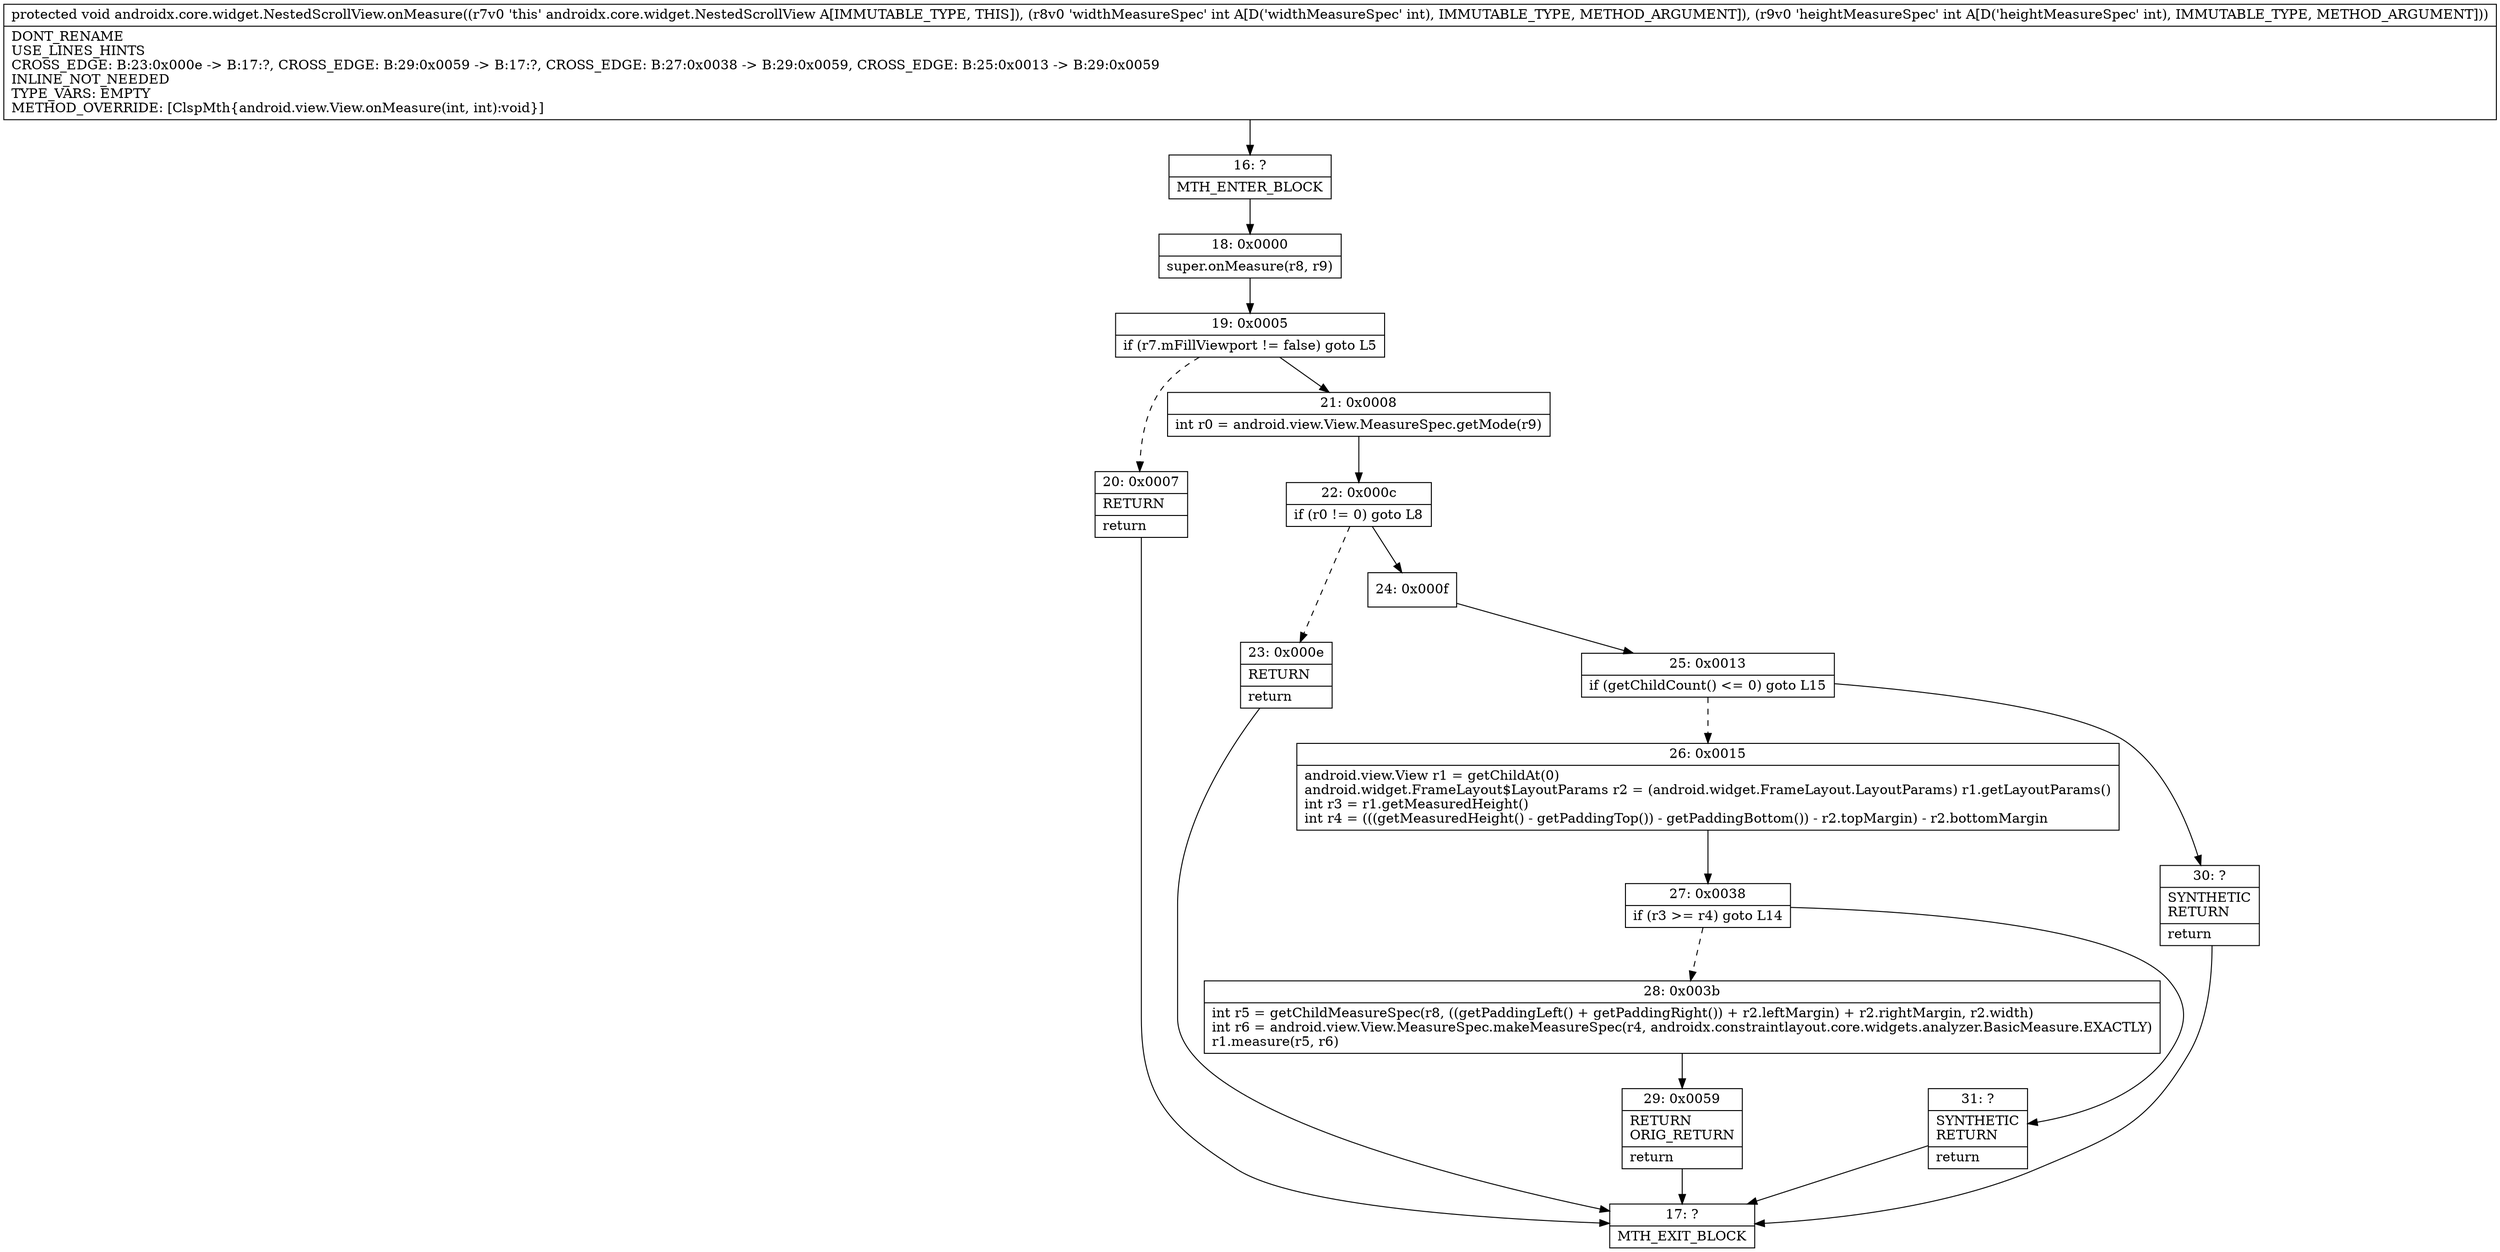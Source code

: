 digraph "CFG forandroidx.core.widget.NestedScrollView.onMeasure(II)V" {
Node_16 [shape=record,label="{16\:\ ?|MTH_ENTER_BLOCK\l}"];
Node_18 [shape=record,label="{18\:\ 0x0000|super.onMeasure(r8, r9)\l}"];
Node_19 [shape=record,label="{19\:\ 0x0005|if (r7.mFillViewport != false) goto L5\l}"];
Node_20 [shape=record,label="{20\:\ 0x0007|RETURN\l|return\l}"];
Node_17 [shape=record,label="{17\:\ ?|MTH_EXIT_BLOCK\l}"];
Node_21 [shape=record,label="{21\:\ 0x0008|int r0 = android.view.View.MeasureSpec.getMode(r9)\l}"];
Node_22 [shape=record,label="{22\:\ 0x000c|if (r0 != 0) goto L8\l}"];
Node_23 [shape=record,label="{23\:\ 0x000e|RETURN\l|return\l}"];
Node_24 [shape=record,label="{24\:\ 0x000f}"];
Node_25 [shape=record,label="{25\:\ 0x0013|if (getChildCount() \<= 0) goto L15\l}"];
Node_26 [shape=record,label="{26\:\ 0x0015|android.view.View r1 = getChildAt(0)\landroid.widget.FrameLayout$LayoutParams r2 = (android.widget.FrameLayout.LayoutParams) r1.getLayoutParams()\lint r3 = r1.getMeasuredHeight()\lint r4 = (((getMeasuredHeight() \- getPaddingTop()) \- getPaddingBottom()) \- r2.topMargin) \- r2.bottomMargin\l}"];
Node_27 [shape=record,label="{27\:\ 0x0038|if (r3 \>= r4) goto L14\l}"];
Node_28 [shape=record,label="{28\:\ 0x003b|int r5 = getChildMeasureSpec(r8, ((getPaddingLeft() + getPaddingRight()) + r2.leftMargin) + r2.rightMargin, r2.width)\lint r6 = android.view.View.MeasureSpec.makeMeasureSpec(r4, androidx.constraintlayout.core.widgets.analyzer.BasicMeasure.EXACTLY)\lr1.measure(r5, r6)\l}"];
Node_29 [shape=record,label="{29\:\ 0x0059|RETURN\lORIG_RETURN\l|return\l}"];
Node_31 [shape=record,label="{31\:\ ?|SYNTHETIC\lRETURN\l|return\l}"];
Node_30 [shape=record,label="{30\:\ ?|SYNTHETIC\lRETURN\l|return\l}"];
MethodNode[shape=record,label="{protected void androidx.core.widget.NestedScrollView.onMeasure((r7v0 'this' androidx.core.widget.NestedScrollView A[IMMUTABLE_TYPE, THIS]), (r8v0 'widthMeasureSpec' int A[D('widthMeasureSpec' int), IMMUTABLE_TYPE, METHOD_ARGUMENT]), (r9v0 'heightMeasureSpec' int A[D('heightMeasureSpec' int), IMMUTABLE_TYPE, METHOD_ARGUMENT]))  | DONT_RENAME\lUSE_LINES_HINTS\lCROSS_EDGE: B:23:0x000e \-\> B:17:?, CROSS_EDGE: B:29:0x0059 \-\> B:17:?, CROSS_EDGE: B:27:0x0038 \-\> B:29:0x0059, CROSS_EDGE: B:25:0x0013 \-\> B:29:0x0059\lINLINE_NOT_NEEDED\lTYPE_VARS: EMPTY\lMETHOD_OVERRIDE: [ClspMth\{android.view.View.onMeasure(int, int):void\}]\l}"];
MethodNode -> Node_16;Node_16 -> Node_18;
Node_18 -> Node_19;
Node_19 -> Node_20[style=dashed];
Node_19 -> Node_21;
Node_20 -> Node_17;
Node_21 -> Node_22;
Node_22 -> Node_23[style=dashed];
Node_22 -> Node_24;
Node_23 -> Node_17;
Node_24 -> Node_25;
Node_25 -> Node_26[style=dashed];
Node_25 -> Node_30;
Node_26 -> Node_27;
Node_27 -> Node_28[style=dashed];
Node_27 -> Node_31;
Node_28 -> Node_29;
Node_29 -> Node_17;
Node_31 -> Node_17;
Node_30 -> Node_17;
}

